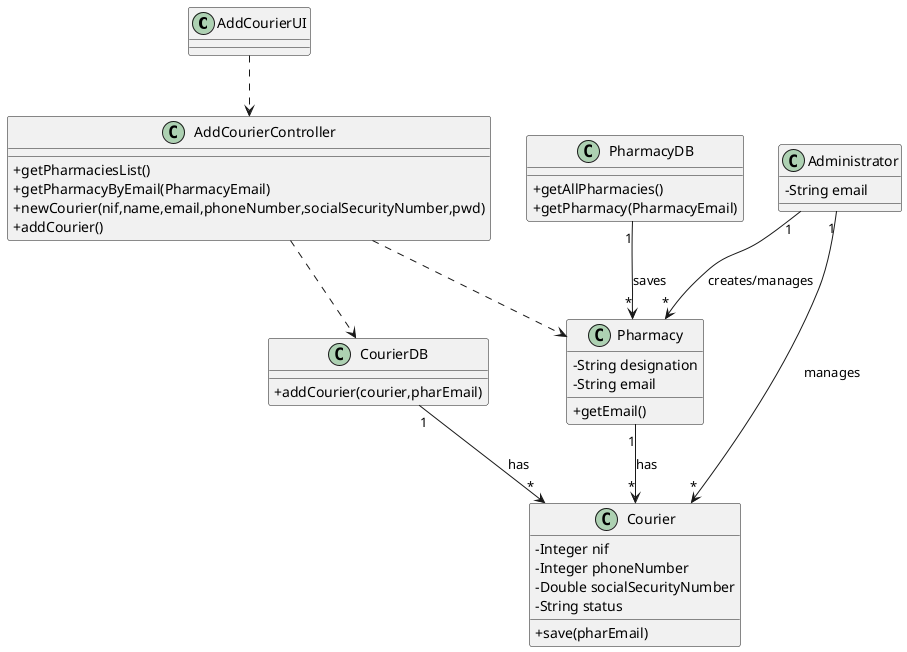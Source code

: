 @startuml
skinparam classAttributeIconSize 0

class AddCourierUI {

}

class AddCourierController {
  +getPharmaciesList()
  +getPharmacyByEmail(PharmacyEmail)
  +newCourier(nif,name,email,phoneNumber,socialSecurityNumber,pwd)
  +addCourier()
}

class PharmacyDB {
  +getAllPharmacies()
  +getPharmacy(PharmacyEmail)
}

class Pharmacy {

  -String designation
  -String email

  +getEmail()
}

class Courier {
  -Integer nif
  -Integer phoneNumber
  -Double socialSecurityNumber
  -String status

  +save(pharEmail)
}

class CourierDB {
  +addCourier(courier,pharEmail)
}

class Administrator {

  -String email
}

AddCourierUI ..> AddCourierController
AddCourierController ..> Pharmacy
AddCourierController ..> CourierDB

Administrator "1" --> "*" Pharmacy : creates/manages
Administrator "1" --> "*" Courier : manages

Pharmacy "1" --> "*" Courier : has

CourierDB "1" --> "*" Courier : has

PharmacyDB "1" --> "*" Pharmacy : saves



@enduml
